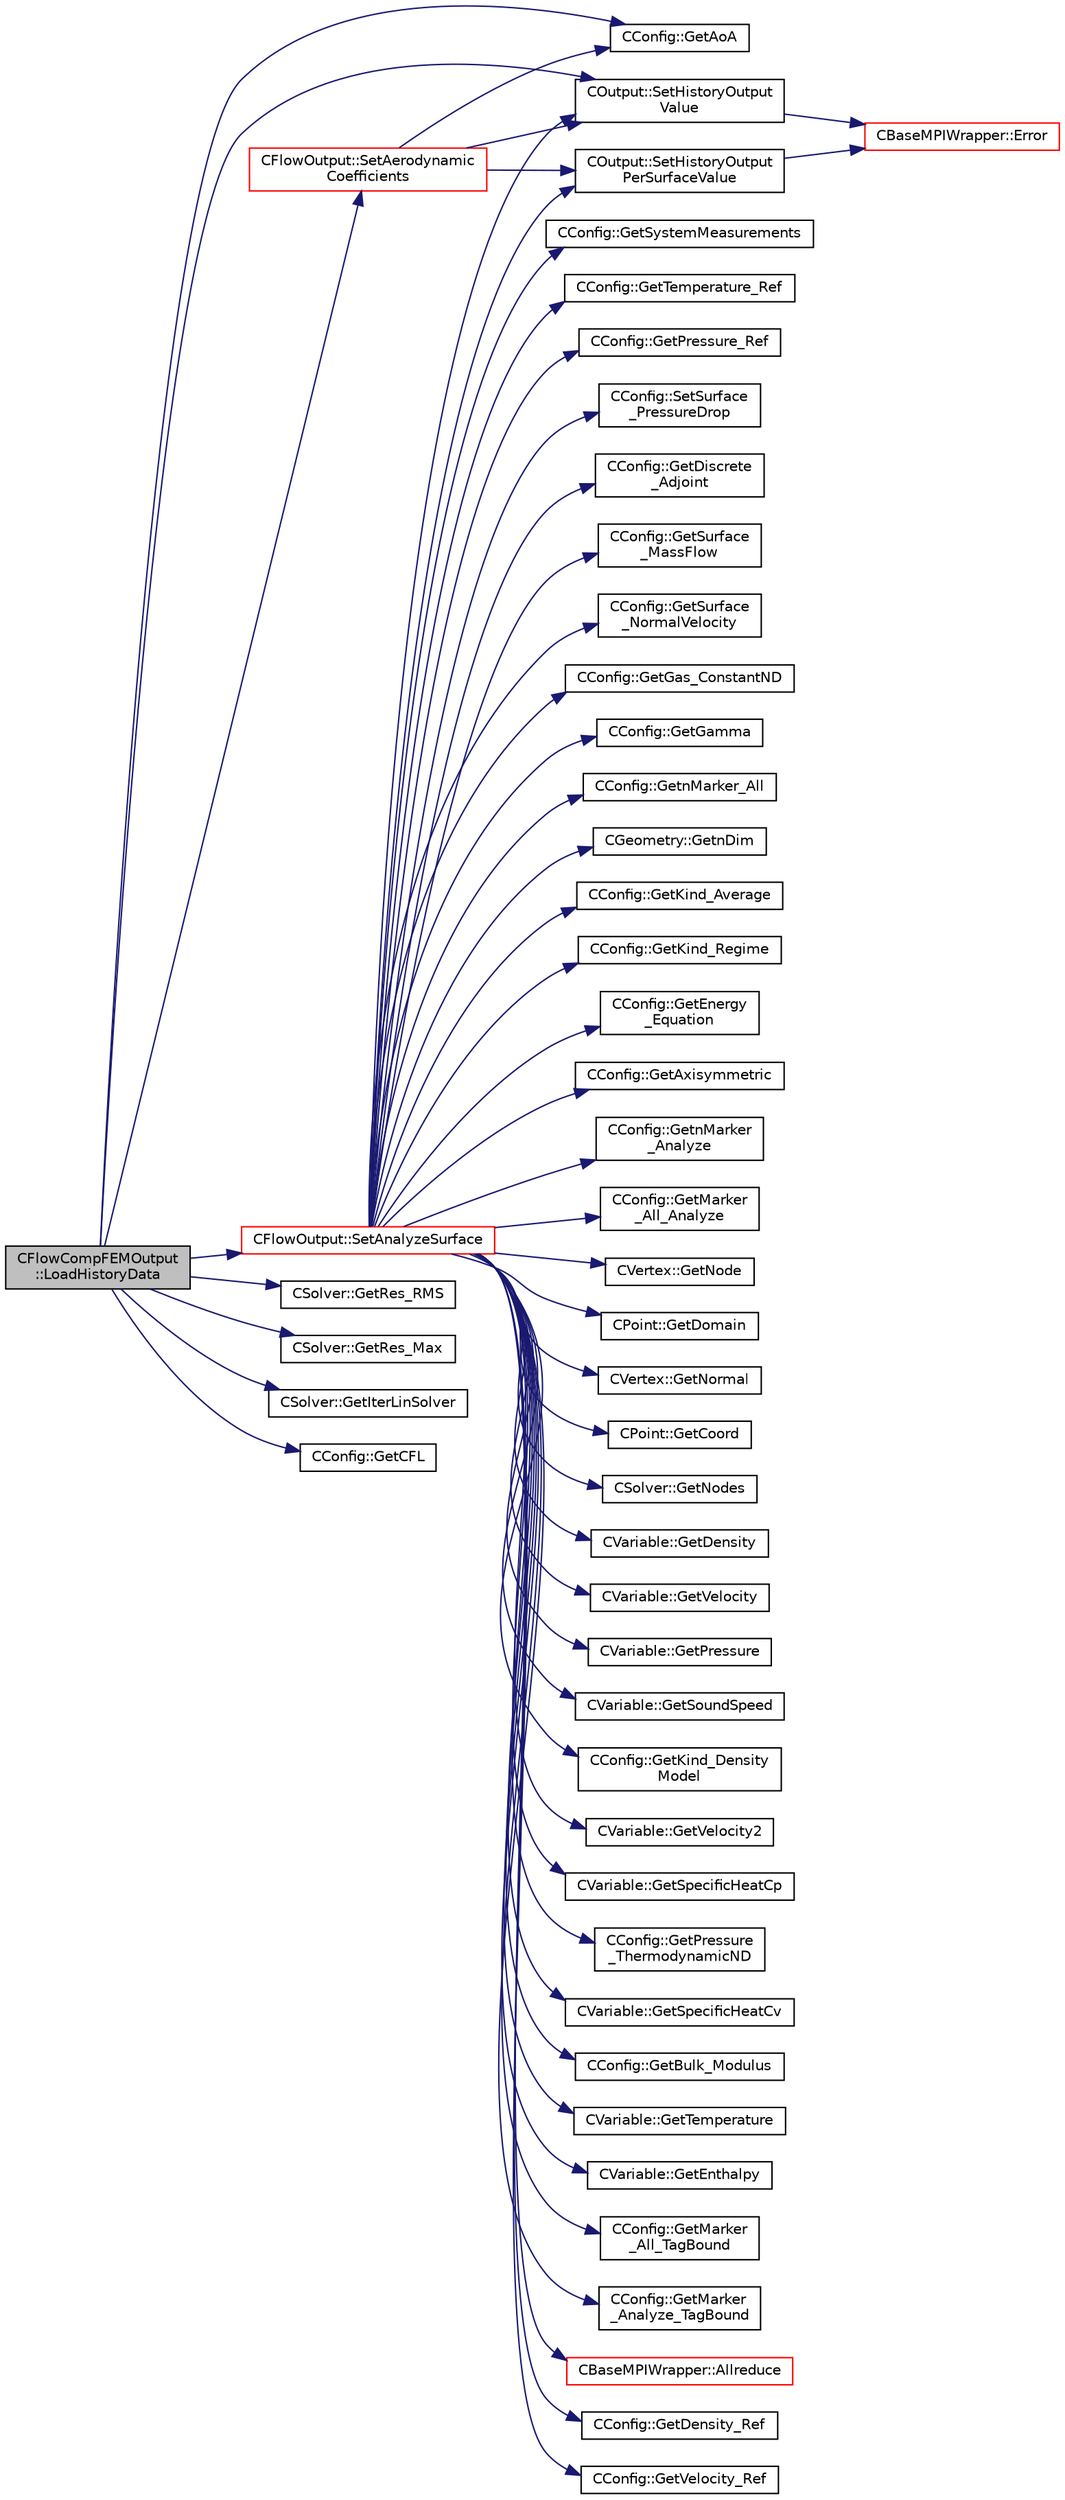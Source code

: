 digraph "CFlowCompFEMOutput::LoadHistoryData"
{
  edge [fontname="Helvetica",fontsize="10",labelfontname="Helvetica",labelfontsize="10"];
  node [fontname="Helvetica",fontsize="10",shape=record];
  rankdir="LR";
  Node12 [label="CFlowCompFEMOutput\l::LoadHistoryData",height=0.2,width=0.4,color="black", fillcolor="grey75", style="filled", fontcolor="black"];
  Node12 -> Node13 [color="midnightblue",fontsize="10",style="solid",fontname="Helvetica"];
  Node13 [label="COutput::SetHistoryOutput\lValue",height=0.2,width=0.4,color="black", fillcolor="white", style="filled",URL="$class_c_output.html#a1c1f836992f419544472329a44b8836e",tooltip="Set the value of a history output field. "];
  Node13 -> Node14 [color="midnightblue",fontsize="10",style="solid",fontname="Helvetica"];
  Node14 [label="CBaseMPIWrapper::Error",height=0.2,width=0.4,color="red", fillcolor="white", style="filled",URL="$class_c_base_m_p_i_wrapper.html#a04457c47629bda56704e6a8804833eeb"];
  Node12 -> Node16 [color="midnightblue",fontsize="10",style="solid",fontname="Helvetica"];
  Node16 [label="CSolver::GetRes_RMS",height=0.2,width=0.4,color="black", fillcolor="white", style="filled",URL="$class_c_solver.html#a1c24b55e0849f7f6ba2f62d15d7e4f8e",tooltip="Get the maximal residual, this is useful for the convergence history. "];
  Node12 -> Node17 [color="midnightblue",fontsize="10",style="solid",fontname="Helvetica"];
  Node17 [label="CSolver::GetRes_Max",height=0.2,width=0.4,color="black", fillcolor="white", style="filled",URL="$class_c_solver.html#a00c2752e9b098ac63efeac7d14a83779",tooltip="Get the maximal residual, this is useful for the convergence history. "];
  Node12 -> Node18 [color="midnightblue",fontsize="10",style="solid",fontname="Helvetica"];
  Node18 [label="CConfig::GetAoA",height=0.2,width=0.4,color="black", fillcolor="white", style="filled",URL="$class_c_config.html#a6020a5df7025ffb286f9b9f55f3f2773",tooltip="Get the angle of attack of the body. This is the angle between a reference line on a lifting body (of..."];
  Node12 -> Node19 [color="midnightblue",fontsize="10",style="solid",fontname="Helvetica"];
  Node19 [label="CSolver::GetIterLinSolver",height=0.2,width=0.4,color="black", fillcolor="white", style="filled",URL="$class_c_solver.html#a04e7956dff9a4a332d8e0b53c4647cc7",tooltip="Get number of linear solver iterations. "];
  Node12 -> Node20 [color="midnightblue",fontsize="10",style="solid",fontname="Helvetica"];
  Node20 [label="CConfig::GetCFL",height=0.2,width=0.4,color="black", fillcolor="white", style="filled",URL="$class_c_config.html#a5a509e57de00494a1cb92e011c1c0dbc",tooltip="Get the Courant Friedrich Levi number for each grid. "];
  Node12 -> Node21 [color="midnightblue",fontsize="10",style="solid",fontname="Helvetica"];
  Node21 [label="CFlowOutput::SetAnalyzeSurface",height=0.2,width=0.4,color="red", fillcolor="white", style="filled",URL="$class_c_flow_output.html#a3fce259b2fe0a624a311ef889f9ab36c",tooltip="Set flow surface output field values. "];
  Node21 -> Node22 [color="midnightblue",fontsize="10",style="solid",fontname="Helvetica"];
  Node22 [label="CConfig::GetGas_ConstantND",height=0.2,width=0.4,color="black", fillcolor="white", style="filled",URL="$class_c_config.html#a6d835a954bb5e99c5a3de6db5ed24ff3",tooltip="Get the value of specific gas constant. "];
  Node21 -> Node23 [color="midnightblue",fontsize="10",style="solid",fontname="Helvetica"];
  Node23 [label="CConfig::GetGamma",height=0.2,width=0.4,color="black", fillcolor="white", style="filled",URL="$class_c_config.html#a5f01bbbd9c331ecea38eebbe9cc9cd4e",tooltip="Get the value of the Gamma of fluid (ratio of specific heats). "];
  Node21 -> Node24 [color="midnightblue",fontsize="10",style="solid",fontname="Helvetica"];
  Node24 [label="CConfig::GetnMarker_All",height=0.2,width=0.4,color="black", fillcolor="white", style="filled",URL="$class_c_config.html#a300c4884edfc0c2acf395036439004f4",tooltip="Get the total number of boundary markers including send/receive domains. "];
  Node21 -> Node25 [color="midnightblue",fontsize="10",style="solid",fontname="Helvetica"];
  Node25 [label="CGeometry::GetnDim",height=0.2,width=0.4,color="black", fillcolor="white", style="filled",URL="$class_c_geometry.html#a2af01006c0c4f74ba089582f1a3587fe",tooltip="Get number of coordinates. "];
  Node21 -> Node26 [color="midnightblue",fontsize="10",style="solid",fontname="Helvetica"];
  Node26 [label="CConfig::GetKind_Average",height=0.2,width=0.4,color="black", fillcolor="white", style="filled",URL="$class_c_config.html#a9430819d8dac78279c59a06267a0ae1a",tooltip="Get the kind of marker analyze marker (area-averaged, mass flux averaged, etc). "];
  Node21 -> Node27 [color="midnightblue",fontsize="10",style="solid",fontname="Helvetica"];
  Node27 [label="CConfig::GetKind_Regime",height=0.2,width=0.4,color="black", fillcolor="white", style="filled",URL="$class_c_config.html#a66ca7e620390a81cd49cd0a00716128e",tooltip="Governing equations of the flow (it can be different from the run time equation). ..."];
  Node21 -> Node28 [color="midnightblue",fontsize="10",style="solid",fontname="Helvetica"];
  Node28 [label="CConfig::GetEnergy\l_Equation",height=0.2,width=0.4,color="black", fillcolor="white", style="filled",URL="$class_c_config.html#abb2ba1ecf8988532ce9cecb88c206d28",tooltip="Flag for whether to solve the energy equation for incompressible flows. "];
  Node21 -> Node29 [color="midnightblue",fontsize="10",style="solid",fontname="Helvetica"];
  Node29 [label="CConfig::GetAxisymmetric",height=0.2,width=0.4,color="black", fillcolor="white", style="filled",URL="$class_c_config.html#ac6fd9a6673c2f22e98c0d45102f23a65",tooltip="Get information about the axisymmetric frame. "];
  Node21 -> Node30 [color="midnightblue",fontsize="10",style="solid",fontname="Helvetica"];
  Node30 [label="CConfig::GetnMarker\l_Analyze",height=0.2,width=0.4,color="black", fillcolor="white", style="filled",URL="$class_c_config.html#a1700278aa339f15f919f7a6866f2f399",tooltip="Get the total number of moving markers. "];
  Node21 -> Node31 [color="midnightblue",fontsize="10",style="solid",fontname="Helvetica"];
  Node31 [label="CConfig::GetMarker\l_All_Analyze",height=0.2,width=0.4,color="black", fillcolor="white", style="filled",URL="$class_c_config.html#a86beba6e036dfc8376050045ebaead69",tooltip="Get the plotting information for a marker val_marker. "];
  Node21 -> Node32 [color="midnightblue",fontsize="10",style="solid",fontname="Helvetica"];
  Node32 [label="CVertex::GetNode",height=0.2,width=0.4,color="black", fillcolor="white", style="filled",URL="$class_c_vertex.html#a95c513bf927464157ed96b6c79779a1f",tooltip="Get the node of the vertex. "];
  Node21 -> Node33 [color="midnightblue",fontsize="10",style="solid",fontname="Helvetica"];
  Node33 [label="CPoint::GetDomain",height=0.2,width=0.4,color="black", fillcolor="white", style="filled",URL="$class_c_point.html#a1d7e22a60d4cfef356af1cba2bab3e55",tooltip="For parallel computation, its indicates if a point must be computed or not. "];
  Node21 -> Node34 [color="midnightblue",fontsize="10",style="solid",fontname="Helvetica"];
  Node34 [label="CVertex::GetNormal",height=0.2,width=0.4,color="black", fillcolor="white", style="filled",URL="$class_c_vertex.html#a0d289163c6f3384822fcb9ae86fc1c39",tooltip="Copy the the normal vector of a face. "];
  Node21 -> Node35 [color="midnightblue",fontsize="10",style="solid",fontname="Helvetica"];
  Node35 [label="CPoint::GetCoord",height=0.2,width=0.4,color="black", fillcolor="white", style="filled",URL="$class_c_point.html#a95fe081d22e96e190cb3edcbf0d6525f",tooltip="Get the coordinates dor the control volume. "];
  Node21 -> Node36 [color="midnightblue",fontsize="10",style="solid",fontname="Helvetica"];
  Node36 [label="CSolver::GetNodes",height=0.2,width=0.4,color="black", fillcolor="white", style="filled",URL="$class_c_solver.html#af3198e52a2ea377bb765647b5e697197",tooltip="Allow outside access to the nodes of the solver, containing conservatives, primitives, etc. "];
  Node21 -> Node37 [color="midnightblue",fontsize="10",style="solid",fontname="Helvetica"];
  Node37 [label="CVariable::GetDensity",height=0.2,width=0.4,color="black", fillcolor="white", style="filled",URL="$class_c_variable.html#a4892ca545884011b7903a8e35c43b43f",tooltip="A virtual member. "];
  Node21 -> Node38 [color="midnightblue",fontsize="10",style="solid",fontname="Helvetica"];
  Node38 [label="CVariable::GetVelocity",height=0.2,width=0.4,color="black", fillcolor="white", style="filled",URL="$class_c_variable.html#a1f5a6919aa7494cf7e752bb1f822a612",tooltip="A virtual member. "];
  Node21 -> Node39 [color="midnightblue",fontsize="10",style="solid",fontname="Helvetica"];
  Node39 [label="CVariable::GetPressure",height=0.2,width=0.4,color="black", fillcolor="white", style="filled",URL="$class_c_variable.html#ad08820234eeedeb13105e603af2c67ad",tooltip="A virtual member. "];
  Node21 -> Node40 [color="midnightblue",fontsize="10",style="solid",fontname="Helvetica"];
  Node40 [label="CVariable::GetSoundSpeed",height=0.2,width=0.4,color="black", fillcolor="white", style="filled",URL="$class_c_variable.html#accd7f99df9e45684edbc57057fbb0270",tooltip="A virtual member. "];
  Node21 -> Node41 [color="midnightblue",fontsize="10",style="solid",fontname="Helvetica"];
  Node41 [label="CConfig::GetKind_Density\lModel",height=0.2,width=0.4,color="black", fillcolor="white", style="filled",URL="$class_c_config.html#a6ac5dedb352b8312970fe6102e5547f6",tooltip="Option to define the density model for incompressible flows. "];
  Node21 -> Node42 [color="midnightblue",fontsize="10",style="solid",fontname="Helvetica"];
  Node42 [label="CVariable::GetVelocity2",height=0.2,width=0.4,color="black", fillcolor="white", style="filled",URL="$class_c_variable.html#adb479547c54adc328bd5a058b0513b6e",tooltip="A virtual member. "];
  Node21 -> Node43 [color="midnightblue",fontsize="10",style="solid",fontname="Helvetica"];
  Node43 [label="CVariable::GetSpecificHeatCp",height=0.2,width=0.4,color="black", fillcolor="white", style="filled",URL="$class_c_variable.html#ad676879466cd54a8c24f4d86d7e75fb6",tooltip="A virtual member. "];
  Node21 -> Node44 [color="midnightblue",fontsize="10",style="solid",fontname="Helvetica"];
  Node44 [label="CConfig::GetPressure\l_ThermodynamicND",height=0.2,width=0.4,color="black", fillcolor="white", style="filled",URL="$class_c_config.html#aa358b092a1dcb96f420704a065aac051",tooltip="Get the value of the non-dimensionalized thermodynamic pressure. "];
  Node21 -> Node45 [color="midnightblue",fontsize="10",style="solid",fontname="Helvetica"];
  Node45 [label="CVariable::GetSpecificHeatCv",height=0.2,width=0.4,color="black", fillcolor="white", style="filled",URL="$class_c_variable.html#a6686dfb70d0af78812ce41241241de97",tooltip="A virtual member. "];
  Node21 -> Node46 [color="midnightblue",fontsize="10",style="solid",fontname="Helvetica"];
  Node46 [label="CConfig::GetBulk_Modulus",height=0.2,width=0.4,color="black", fillcolor="white", style="filled",URL="$class_c_config.html#ad128c4116eef0a70c91c239204288474",tooltip="Get the value of the bulk modulus. "];
  Node21 -> Node47 [color="midnightblue",fontsize="10",style="solid",fontname="Helvetica"];
  Node47 [label="CVariable::GetTemperature",height=0.2,width=0.4,color="black", fillcolor="white", style="filled",URL="$class_c_variable.html#a21a72a13ee2eb461b8c439c8eb4fce19",tooltip="A virtual member. "];
  Node21 -> Node48 [color="midnightblue",fontsize="10",style="solid",fontname="Helvetica"];
  Node48 [label="CVariable::GetEnthalpy",height=0.2,width=0.4,color="black", fillcolor="white", style="filled",URL="$class_c_variable.html#a525636dad6b2064101677df44f274443",tooltip="A virtual member. "];
  Node21 -> Node49 [color="midnightblue",fontsize="10",style="solid",fontname="Helvetica"];
  Node49 [label="CConfig::GetMarker\l_All_TagBound",height=0.2,width=0.4,color="black", fillcolor="white", style="filled",URL="$class_c_config.html#a967e969a3beb24bb6e57d7036af003be",tooltip="Get the index of the surface defined in the geometry file. "];
  Node21 -> Node50 [color="midnightblue",fontsize="10",style="solid",fontname="Helvetica"];
  Node50 [label="CConfig::GetMarker\l_Analyze_TagBound",height=0.2,width=0.4,color="black", fillcolor="white", style="filled",URL="$class_c_config.html#a9881a8acb50cc3bb370e02606eb292b9",tooltip="Get the name of the surface defined in the geometry file. "];
  Node21 -> Node51 [color="midnightblue",fontsize="10",style="solid",fontname="Helvetica"];
  Node51 [label="CBaseMPIWrapper::Allreduce",height=0.2,width=0.4,color="red", fillcolor="white", style="filled",URL="$class_c_base_m_p_i_wrapper.html#a637b6fd917a8ca91ce748ba88e0d66b6"];
  Node21 -> Node53 [color="midnightblue",fontsize="10",style="solid",fontname="Helvetica"];
  Node53 [label="CConfig::GetDensity_Ref",height=0.2,width=0.4,color="black", fillcolor="white", style="filled",URL="$class_c_config.html#a8cc3d7d06d995bf315cbed96412a9b7e",tooltip="Get the value of the reference density for non-dimensionalization. "];
  Node21 -> Node54 [color="midnightblue",fontsize="10",style="solid",fontname="Helvetica"];
  Node54 [label="CConfig::GetVelocity_Ref",height=0.2,width=0.4,color="black", fillcolor="white", style="filled",URL="$class_c_config.html#a8f2c6f68c1e3756237596a7274e713f4",tooltip="Get the value of the reference velocity for non-dimensionalization. "];
  Node21 -> Node55 [color="midnightblue",fontsize="10",style="solid",fontname="Helvetica"];
  Node55 [label="CConfig::GetSystemMeasurements",height=0.2,width=0.4,color="black", fillcolor="white", style="filled",URL="$class_c_config.html#afbc5c2467fd51eafa6e05e5bda7d3d3e",tooltip="Governing equations of the flow (it can be different from the run time equation). ..."];
  Node21 -> Node56 [color="midnightblue",fontsize="10",style="solid",fontname="Helvetica"];
  Node56 [label="COutput::SetHistoryOutput\lPerSurfaceValue",height=0.2,width=0.4,color="black", fillcolor="white", style="filled",URL="$class_c_output.html#a1c0620a8f72bfe5611a4c18ba9530981",tooltip="Set the value of a history output field for a specific surface marker. "];
  Node56 -> Node14 [color="midnightblue",fontsize="10",style="solid",fontname="Helvetica"];
  Node21 -> Node57 [color="midnightblue",fontsize="10",style="solid",fontname="Helvetica"];
  Node57 [label="CConfig::GetTemperature_Ref",height=0.2,width=0.4,color="black", fillcolor="white", style="filled",URL="$class_c_config.html#a8ec4a0951d9a432dadffad665a9892b3",tooltip="Get the value of the reference temperature for non-dimensionalization. "];
  Node21 -> Node58 [color="midnightblue",fontsize="10",style="solid",fontname="Helvetica"];
  Node58 [label="CConfig::GetPressure_Ref",height=0.2,width=0.4,color="black", fillcolor="white", style="filled",URL="$class_c_config.html#a39147c417b27ad7df00efea4ea1fcecc",tooltip="Get the value of the reference pressure for non-dimensionalization. "];
  Node21 -> Node59 [color="midnightblue",fontsize="10",style="solid",fontname="Helvetica"];
  Node59 [label="CConfig::SetSurface\l_PressureDrop",height=0.2,width=0.4,color="black", fillcolor="white", style="filled",URL="$class_c_config.html#a199c59d1b83e8c0530a81f1fe25289a0",tooltip="Set the pressure drop between two surfaces. "];
  Node21 -> Node13 [color="midnightblue",fontsize="10",style="solid",fontname="Helvetica"];
  Node21 -> Node60 [color="midnightblue",fontsize="10",style="solid",fontname="Helvetica"];
  Node60 [label="CConfig::GetDiscrete\l_Adjoint",height=0.2,width=0.4,color="black", fillcolor="white", style="filled",URL="$class_c_config.html#abe9f117dab934d76e518a9e8e40b142a",tooltip="Get the indicator whether we are solving an discrete adjoint problem. "];
  Node21 -> Node61 [color="midnightblue",fontsize="10",style="solid",fontname="Helvetica"];
  Node61 [label="CConfig::GetSurface\l_MassFlow",height=0.2,width=0.4,color="black", fillcolor="white", style="filled",URL="$class_c_config.html#a1647ca5ad6988cdcdefda6c045f6e794",tooltip="Get the massflow at an outlet boundary. "];
  Node21 -> Node62 [color="midnightblue",fontsize="10",style="solid",fontname="Helvetica"];
  Node62 [label="CConfig::GetSurface\l_NormalVelocity",height=0.2,width=0.4,color="black", fillcolor="white", style="filled",URL="$class_c_config.html#aaa0a2d637ec3352f07698795cf725261",tooltip="Get the normal velocity at an outlet boundary. "];
  Node12 -> Node73 [color="midnightblue",fontsize="10",style="solid",fontname="Helvetica"];
  Node73 [label="CFlowOutput::SetAerodynamic\lCoefficients",height=0.2,width=0.4,color="red", fillcolor="white", style="filled",URL="$class_c_flow_output.html#a849b56a2455df612cf6ab01f6dfacb3c",tooltip="Set the value of the aerodynamic coefficients. "];
  Node73 -> Node13 [color="midnightblue",fontsize="10",style="solid",fontname="Helvetica"];
  Node73 -> Node56 [color="midnightblue",fontsize="10",style="solid",fontname="Helvetica"];
  Node73 -> Node18 [color="midnightblue",fontsize="10",style="solid",fontname="Helvetica"];
}
